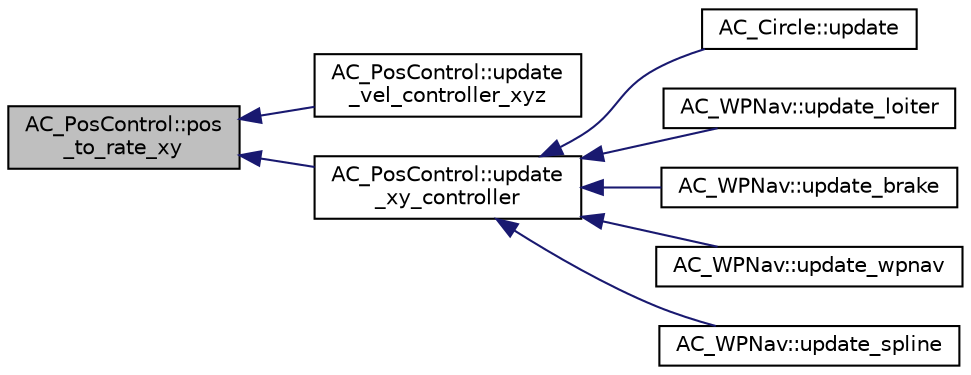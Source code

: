 digraph "AC_PosControl::pos_to_rate_xy"
{
 // INTERACTIVE_SVG=YES
  edge [fontname="Helvetica",fontsize="10",labelfontname="Helvetica",labelfontsize="10"];
  node [fontname="Helvetica",fontsize="10",shape=record];
  rankdir="LR";
  Node1 [label="AC_PosControl::pos\l_to_rate_xy",height=0.2,width=0.4,color="black", fillcolor="grey75", style="filled" fontcolor="black"];
  Node1 -> Node2 [dir="back",color="midnightblue",fontsize="10",style="solid",fontname="Helvetica"];
  Node2 [label="AC_PosControl::update\l_vel_controller_xyz",height=0.2,width=0.4,color="black", fillcolor="white", style="filled",URL="$classAC__PosControl.html#ad89eec74ef77005f3f5c449da98ad12c"];
  Node1 -> Node3 [dir="back",color="midnightblue",fontsize="10",style="solid",fontname="Helvetica"];
  Node3 [label="AC_PosControl::update\l_xy_controller",height=0.2,width=0.4,color="black", fillcolor="white", style="filled",URL="$classAC__PosControl.html#ae8b8e5c5812ab2419c570ae7f44a70f3",tooltip="update_xy_controller - run the horizontal position controller - should be called at 100hz or higher ..."];
  Node3 -> Node4 [dir="back",color="midnightblue",fontsize="10",style="solid",fontname="Helvetica"];
  Node4 [label="AC_Circle::update",height=0.2,width=0.4,color="black", fillcolor="white", style="filled",URL="$classAC__Circle.html#ad28205982ae7bc5f1e72f5285696c99b",tooltip="update - update circle controller "];
  Node3 -> Node5 [dir="back",color="midnightblue",fontsize="10",style="solid",fontname="Helvetica"];
  Node5 [label="AC_WPNav::update_loiter",height=0.2,width=0.4,color="black", fillcolor="white", style="filled",URL="$classAC__WPNav.html#a0a434270245fd8641352af387700dc82",tooltip="update_loiter - run the loiter controller - should be called at 10hz "];
  Node3 -> Node6 [dir="back",color="midnightblue",fontsize="10",style="solid",fontname="Helvetica"];
  Node6 [label="AC_WPNav::update_brake",height=0.2,width=0.4,color="black", fillcolor="white", style="filled",URL="$classAC__WPNav.html#af9d3f98ad44166d4c5d072bf3ba4a3db",tooltip="update_brake - run the brake controller - should be called at 400hz "];
  Node3 -> Node7 [dir="back",color="midnightblue",fontsize="10",style="solid",fontname="Helvetica"];
  Node7 [label="AC_WPNav::update_wpnav",height=0.2,width=0.4,color="black", fillcolor="white", style="filled",URL="$classAC__WPNav.html#ab37772c12f3376c2eda24d8506a994fc",tooltip="update_wpnav - run the wp controller - should be called at 100hz or higher "];
  Node3 -> Node8 [dir="back",color="midnightblue",fontsize="10",style="solid",fontname="Helvetica"];
  Node8 [label="AC_WPNav::update_spline",height=0.2,width=0.4,color="black", fillcolor="white", style="filled",URL="$classAC__WPNav.html#a1d067335195835e46ba7218f8d784936",tooltip="update_spline - update spline controller "];
}
